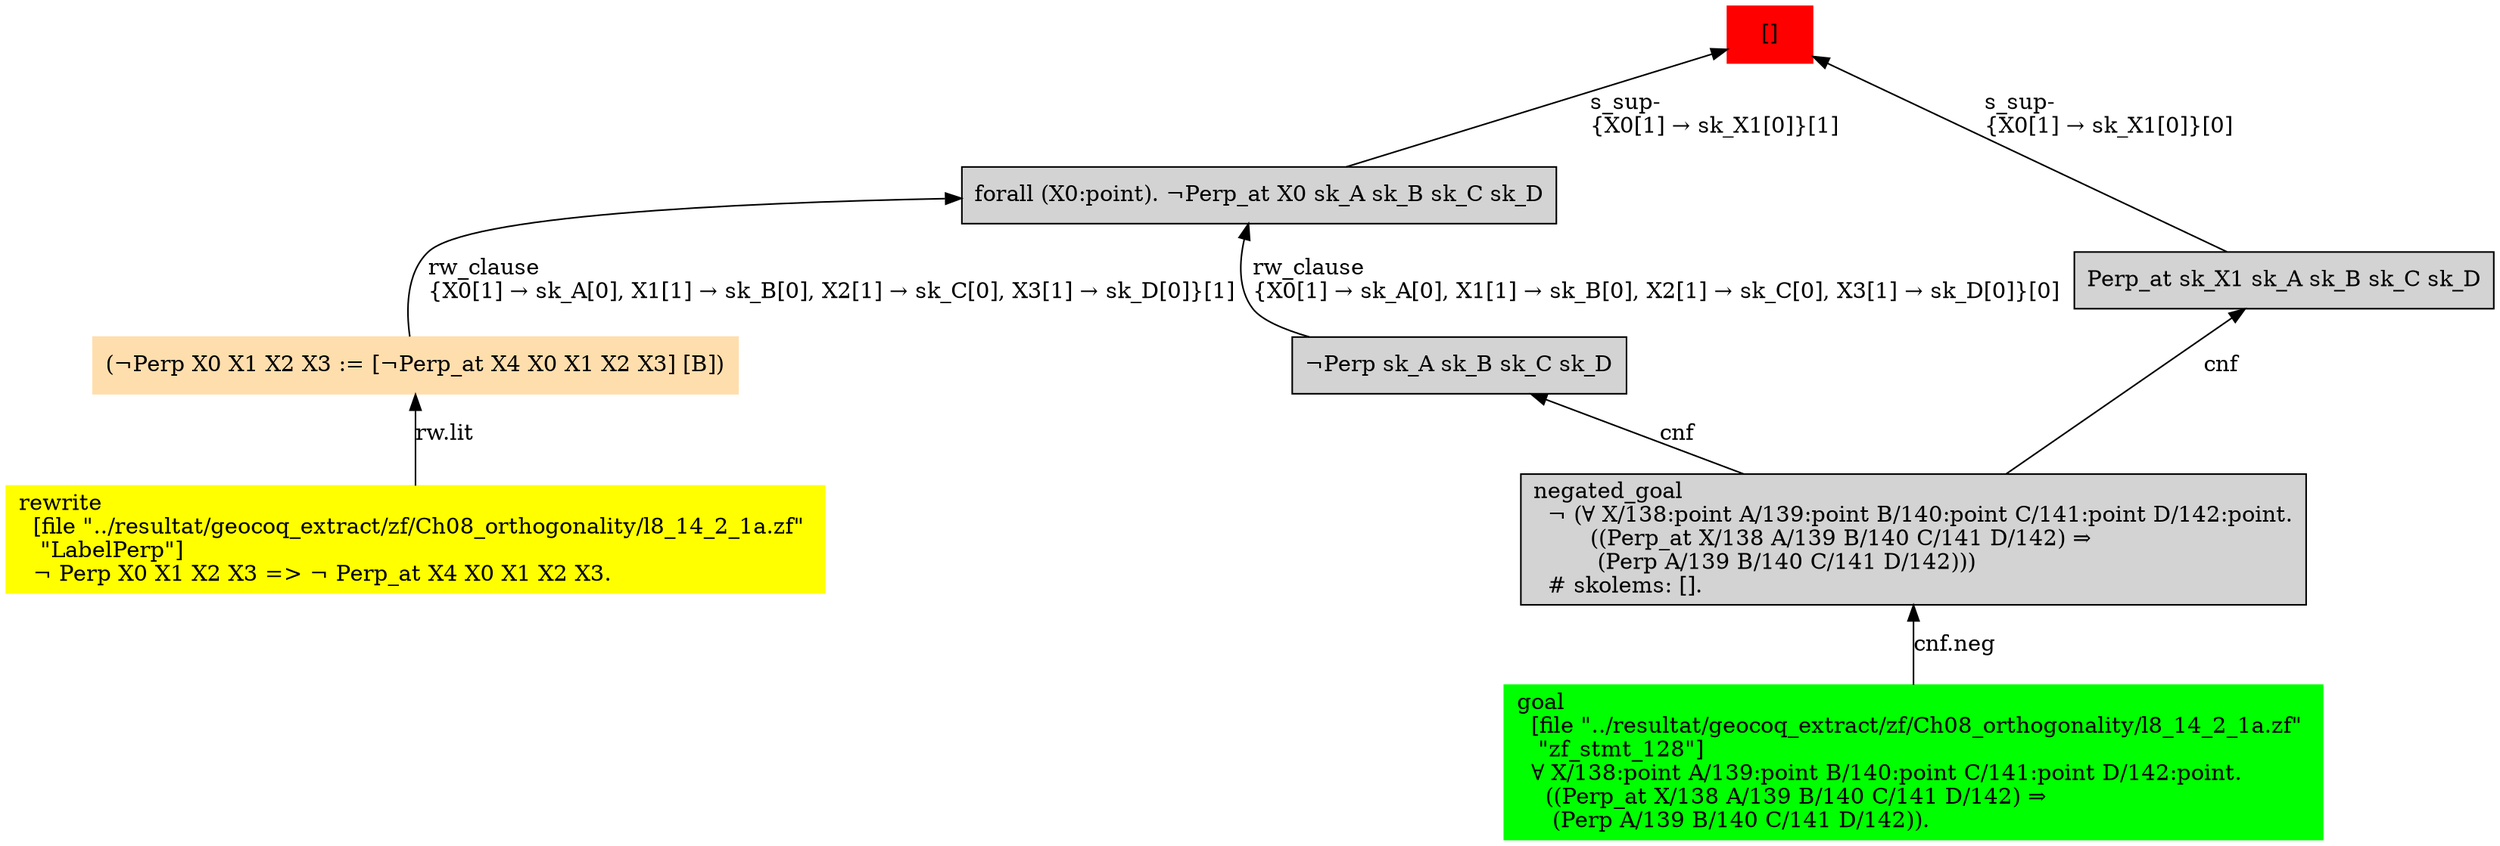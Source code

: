 digraph "unsat_graph" {
  vertex_0 [color=red, label="[]", shape=box, style=filled];
  vertex_0 -> vertex_1 [label="s_sup-\l\{X0[1] → sk_X1[0]\}[1]\l", dir="back"];
  vertex_1 [shape=box, label="forall (X0:point). ¬Perp_at X0 sk_A sk_B sk_C sk_D\l", style=filled];
  vertex_1 -> vertex_2 [label="rw_clause\l\{X0[1] → sk_A[0], X1[1] → sk_B[0], X2[1] → sk_C[0], X3[1] → sk_D[0]\}[1]\l", dir="back"];
  vertex_2 [color=navajowhite, shape=box, label="(¬Perp X0 X1 X2 X3 := [¬Perp_at X4 X0 X1 X2 X3] [B])\l", style=filled];
  vertex_2 -> vertex_3 [label="rw.lit", dir="back"];
  vertex_3 [color=yellow, shape=box, label="rewrite\l  [file \"../resultat/geocoq_extract/zf/Ch08_orthogonality/l8_14_2_1a.zf\" \l   \"LabelPerp\"]\l  ¬ Perp X0 X1 X2 X3 =\> ¬ Perp_at X4 X0 X1 X2 X3.\l", style=filled];
  vertex_1 -> vertex_4 [label="rw_clause\l\{X0[1] → sk_A[0], X1[1] → sk_B[0], X2[1] → sk_C[0], X3[1] → sk_D[0]\}[0]\l", dir="back"];
  vertex_4 [shape=box, label="¬Perp sk_A sk_B sk_C sk_D\l", style=filled];
  vertex_4 -> vertex_5 [label="cnf", dir="back"];
  vertex_5 [shape=box, label="negated_goal\l  ¬ (∀ X/138:point A/139:point B/140:point C/141:point D/142:point.\l        ((Perp_at X/138 A/139 B/140 C/141 D/142) ⇒\l         (Perp A/139 B/140 C/141 D/142)))\l  # skolems: [].\l", style=filled];
  vertex_5 -> vertex_6 [label="cnf.neg", dir="back"];
  vertex_6 [color=green, shape=box, label="goal\l  [file \"../resultat/geocoq_extract/zf/Ch08_orthogonality/l8_14_2_1a.zf\" \l   \"zf_stmt_128\"]\l  ∀ X/138:point A/139:point B/140:point C/141:point D/142:point.\l    ((Perp_at X/138 A/139 B/140 C/141 D/142) ⇒\l     (Perp A/139 B/140 C/141 D/142)).\l", style=filled];
  vertex_0 -> vertex_7 [label="s_sup-\l\{X0[1] → sk_X1[0]\}[0]\l", dir="back"];
  vertex_7 [shape=box, label="Perp_at sk_X1 sk_A sk_B sk_C sk_D\l", style=filled];
  vertex_7 -> vertex_5 [label="cnf", dir="back"];
  }


